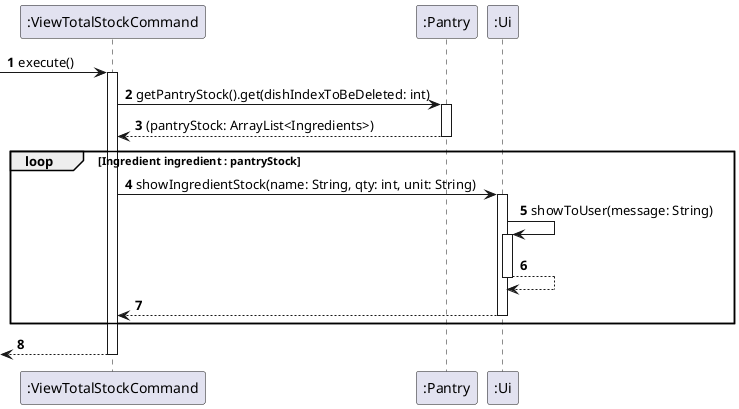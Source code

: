 @startuml
!define COMMAND class ":ViewTotalStockCommand"
!define UI class ":Ui"
!define PANTRY class ":Pantry"

autonumber

-> ":ViewTotalStockCommand" : execute()
activate ":ViewTotalStockCommand"

":ViewTotalStockCommand" -> ":Pantry" : getPantryStock().get(dishIndexToBeDeleted: int)
activate ":Pantry"
return (pantryStock: ArrayList<Ingredients>)
loop Ingredient ingredient : pantryStock
":ViewTotalStockCommand" -> ":Ui" : showIngredientStock(name: String, qty: int, unit: String)
activate ":Ui"
":Ui" -> ":Ui" : showToUser(message: String)
activate ":Ui"
return
return
end loop
return


@enduml